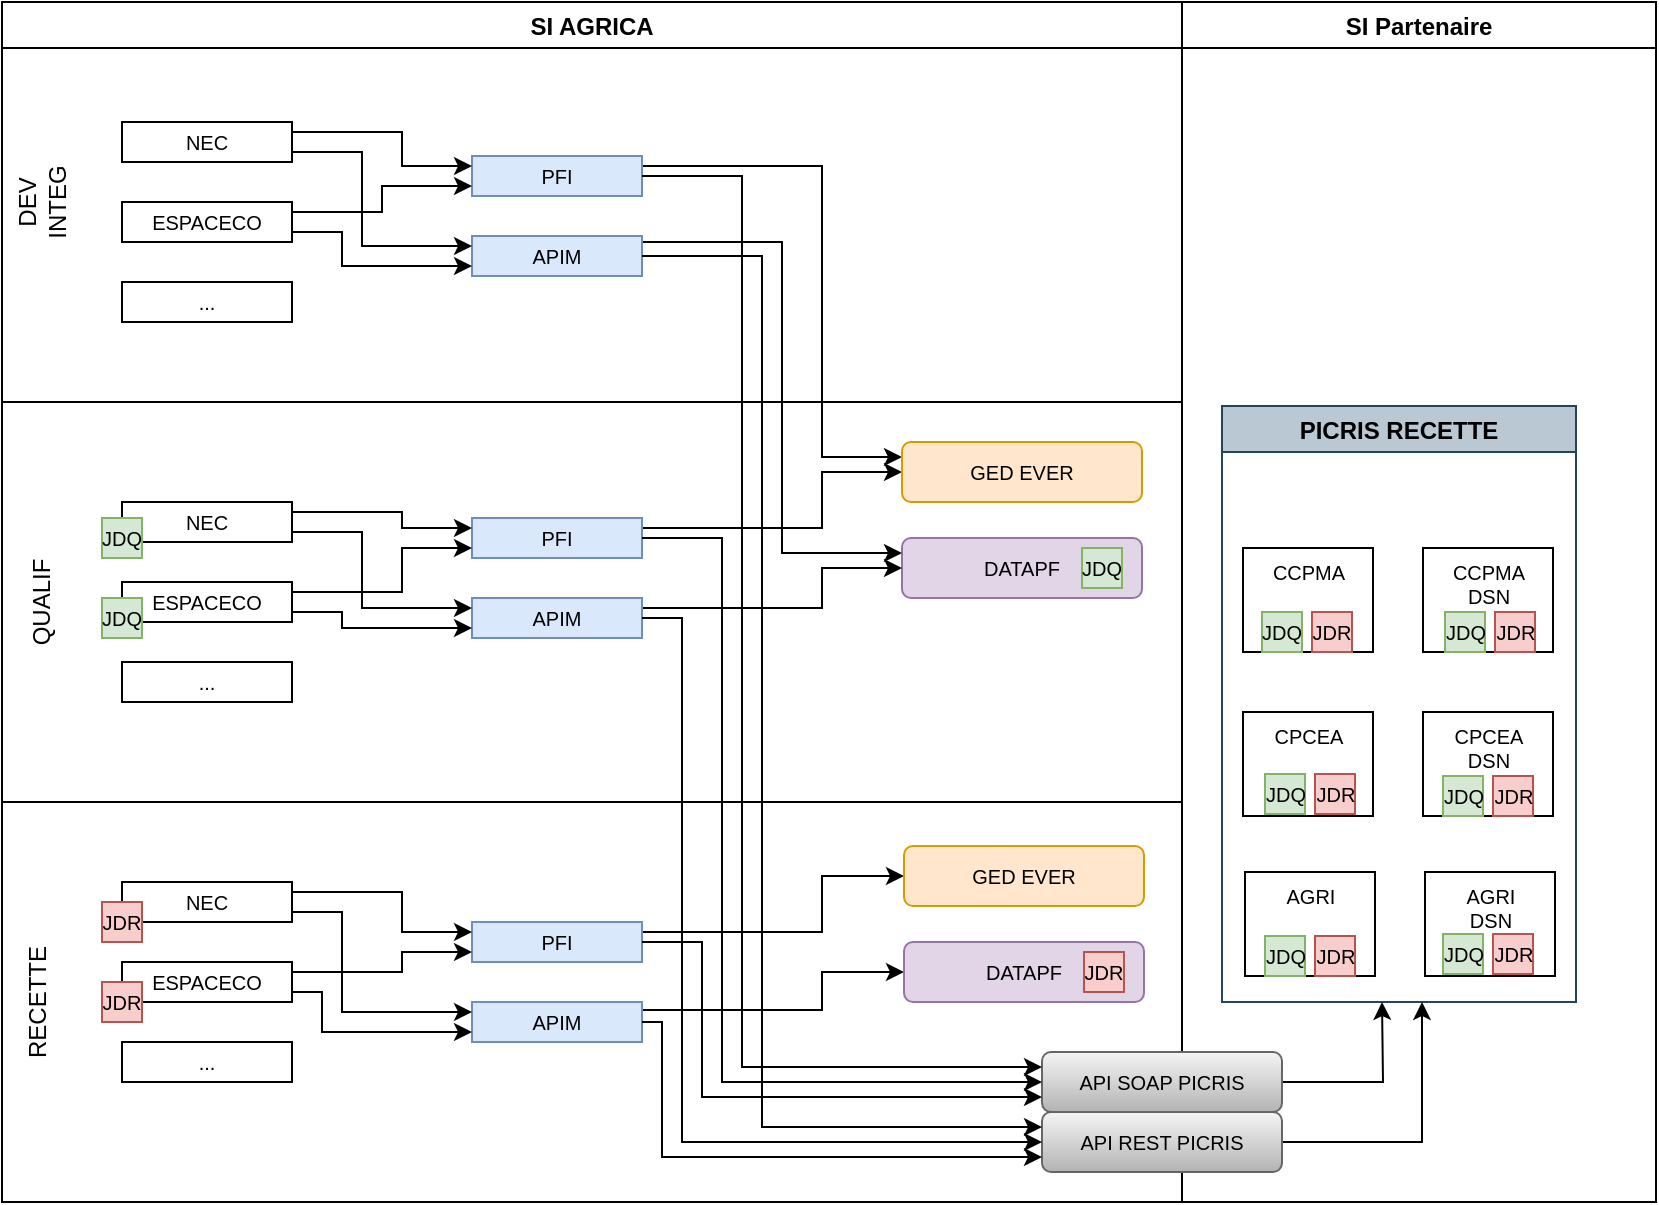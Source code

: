<mxfile version="14.2.5" type="github"><diagram id="UtawWkkkuRNCDnRygqRu" name="Page-1"><mxGraphModel dx="1278" dy="1036" grid="1" gridSize="10" guides="1" tooltips="1" connect="1" arrows="1" fold="1" page="1" pageScale="1" pageWidth="827" pageHeight="1169" math="0" shadow="0"><root><mxCell id="0"/><mxCell id="1" parent="0"/><mxCell id="fi5G1cxpYTyHCKTgN4Be-5" value="SI AGRICA" style="swimlane;" parent="1" vertex="1"><mxGeometry width="590" height="600" as="geometry"/></mxCell><mxCell id="fi5G1cxpYTyHCKTgN4Be-16" value="RECETTE" style="text;html=1;strokeColor=none;fillColor=none;align=center;verticalAlign=middle;whiteSpace=wrap;rounded=0;rotation=-90;" parent="fi5G1cxpYTyHCKTgN4Be-5" vertex="1"><mxGeometry x="-2" y="490" width="40" height="20" as="geometry"/></mxCell><mxCell id="fi5G1cxpYTyHCKTgN4Be-17" value="QUALIF" style="text;html=1;strokeColor=none;fillColor=none;align=center;verticalAlign=middle;whiteSpace=wrap;rounded=0;rotation=-90;" parent="fi5G1cxpYTyHCKTgN4Be-5" vertex="1"><mxGeometry y="290" width="40" height="20" as="geometry"/></mxCell><mxCell id="fi5G1cxpYTyHCKTgN4Be-38" value="DEV INTEG" style="text;html=1;strokeColor=none;fillColor=none;align=center;verticalAlign=middle;whiteSpace=wrap;rounded=0;rotation=-90;" parent="fi5G1cxpYTyHCKTgN4Be-5" vertex="1"><mxGeometry y="90" width="40" height="20" as="geometry"/></mxCell><mxCell id="fi5G1cxpYTyHCKTgN4Be-39" value="DATAPF" style="rounded=1;whiteSpace=wrap;html=1;fontSize=10;fillColor=#e1d5e7;strokeColor=#9673a6;" parent="fi5G1cxpYTyHCKTgN4Be-5" vertex="1"><mxGeometry x="450" y="268" width="120" height="30" as="geometry"/></mxCell><mxCell id="fi5G1cxpYTyHCKTgN4Be-114" style="edgeStyle=orthogonalEdgeStyle;rounded=0;orthogonalLoop=1;jettySize=auto;html=1;entryX=0;entryY=0.5;entryDx=0;entryDy=0;fontSize=10;exitX=1;exitY=0.25;exitDx=0;exitDy=0;" parent="fi5G1cxpYTyHCKTgN4Be-5" source="fi5G1cxpYTyHCKTgN4Be-41" target="fi5G1cxpYTyHCKTgN4Be-56" edge="1"><mxGeometry relative="1" as="geometry"><Array as="points"><mxPoint x="410" y="263"/><mxPoint x="410" y="235"/></Array></mxGeometry></mxCell><mxCell id="fi5G1cxpYTyHCKTgN4Be-41" value="PFI" style="rounded=0;whiteSpace=wrap;html=1;fontSize=10;fillColor=#dae8fc;strokeColor=#6c8ebf;" parent="fi5G1cxpYTyHCKTgN4Be-5" vertex="1"><mxGeometry x="235" y="258" width="85" height="20" as="geometry"/></mxCell><mxCell id="fi5G1cxpYTyHCKTgN4Be-115" style="edgeStyle=orthogonalEdgeStyle;rounded=0;orthogonalLoop=1;jettySize=auto;html=1;entryX=0;entryY=0.5;entryDx=0;entryDy=0;fontSize=10;exitX=1;exitY=0.25;exitDx=0;exitDy=0;" parent="fi5G1cxpYTyHCKTgN4Be-5" source="fi5G1cxpYTyHCKTgN4Be-42" target="fi5G1cxpYTyHCKTgN4Be-61" edge="1"><mxGeometry relative="1" as="geometry"><mxPoint x="320" y="460" as="sourcePoint"/><Array as="points"><mxPoint x="410" y="465"/><mxPoint x="410" y="437"/></Array></mxGeometry></mxCell><mxCell id="fi5G1cxpYTyHCKTgN4Be-42" value="PFI" style="rounded=0;whiteSpace=wrap;html=1;fontSize=10;fillColor=#dae8fc;strokeColor=#6c8ebf;" parent="fi5G1cxpYTyHCKTgN4Be-5" vertex="1"><mxGeometry x="235" y="460" width="85" height="20" as="geometry"/></mxCell><mxCell id="fi5G1cxpYTyHCKTgN4Be-80" style="edgeStyle=orthogonalEdgeStyle;rounded=0;orthogonalLoop=1;jettySize=auto;html=1;entryX=0;entryY=0.5;entryDx=0;entryDy=0;fontSize=10;exitX=1;exitY=0.25;exitDx=0;exitDy=0;" parent="fi5G1cxpYTyHCKTgN4Be-5" source="fi5G1cxpYTyHCKTgN4Be-43" target="fi5G1cxpYTyHCKTgN4Be-39" edge="1"><mxGeometry relative="1" as="geometry"><Array as="points"><mxPoint x="410" y="303"/><mxPoint x="410" y="283"/></Array></mxGeometry></mxCell><mxCell id="fi5G1cxpYTyHCKTgN4Be-43" value="APIM" style="rounded=0;whiteSpace=wrap;html=1;fontSize=10;fillColor=#dae8fc;strokeColor=#6c8ebf;" parent="fi5G1cxpYTyHCKTgN4Be-5" vertex="1"><mxGeometry x="235" y="298" width="85" height="20" as="geometry"/></mxCell><mxCell id="fi5G1cxpYTyHCKTgN4Be-81" style="edgeStyle=orthogonalEdgeStyle;rounded=0;orthogonalLoop=1;jettySize=auto;html=1;entryX=0;entryY=0.5;entryDx=0;entryDy=0;fontSize=10;exitX=1;exitY=0;exitDx=0;exitDy=0;exitPerimeter=0;" parent="fi5G1cxpYTyHCKTgN4Be-5" target="fi5G1cxpYTyHCKTgN4Be-60" edge="1"><mxGeometry relative="1" as="geometry"><mxPoint x="320" y="504" as="sourcePoint"/><mxPoint x="430" y="489" as="targetPoint"/><Array as="points"><mxPoint x="410" y="504"/><mxPoint x="410" y="485"/></Array></mxGeometry></mxCell><mxCell id="fi5G1cxpYTyHCKTgN4Be-44" value="APIM" style="rounded=0;whiteSpace=wrap;html=1;fontSize=10;fillColor=#dae8fc;strokeColor=#6c8ebf;" parent="fi5G1cxpYTyHCKTgN4Be-5" vertex="1"><mxGeometry x="235" y="500" width="85" height="20" as="geometry"/></mxCell><mxCell id="fi5G1cxpYTyHCKTgN4Be-116" style="edgeStyle=orthogonalEdgeStyle;rounded=0;orthogonalLoop=1;jettySize=auto;html=1;entryX=0;entryY=0.25;entryDx=0;entryDy=0;fontSize=10;exitX=1;exitY=0.25;exitDx=0;exitDy=0;" parent="fi5G1cxpYTyHCKTgN4Be-5" source="fi5G1cxpYTyHCKTgN4Be-45" target="fi5G1cxpYTyHCKTgN4Be-56" edge="1"><mxGeometry relative="1" as="geometry"><Array as="points"><mxPoint x="410" y="82"/><mxPoint x="410" y="228"/></Array></mxGeometry></mxCell><mxCell id="fi5G1cxpYTyHCKTgN4Be-45" value="PFI" style="rounded=0;whiteSpace=wrap;html=1;fontSize=10;fillColor=#dae8fc;strokeColor=#6c8ebf;" parent="fi5G1cxpYTyHCKTgN4Be-5" vertex="1"><mxGeometry x="235" y="77" width="85" height="20" as="geometry"/></mxCell><mxCell id="fi5G1cxpYTyHCKTgN4Be-118" style="edgeStyle=orthogonalEdgeStyle;rounded=0;orthogonalLoop=1;jettySize=auto;html=1;entryX=0;entryY=0.25;entryDx=0;entryDy=0;fontSize=10;" parent="fi5G1cxpYTyHCKTgN4Be-5" target="fi5G1cxpYTyHCKTgN4Be-39" edge="1"><mxGeometry relative="1" as="geometry"><mxPoint x="320" y="120" as="sourcePoint"/><Array as="points"><mxPoint x="390" y="120"/><mxPoint x="390" y="276"/></Array></mxGeometry></mxCell><mxCell id="fi5G1cxpYTyHCKTgN4Be-46" value="APIM" style="rounded=0;whiteSpace=wrap;html=1;fontSize=10;fillColor=#dae8fc;strokeColor=#6c8ebf;" parent="fi5G1cxpYTyHCKTgN4Be-5" vertex="1"><mxGeometry x="235" y="117" width="85" height="20" as="geometry"/></mxCell><mxCell id="fi5G1cxpYTyHCKTgN4Be-101" style="edgeStyle=orthogonalEdgeStyle;rounded=0;orthogonalLoop=1;jettySize=auto;html=1;entryX=0;entryY=0.25;entryDx=0;entryDy=0;fontSize=10;exitX=1;exitY=0.25;exitDx=0;exitDy=0;" parent="fi5G1cxpYTyHCKTgN4Be-5" source="fi5G1cxpYTyHCKTgN4Be-47" target="fi5G1cxpYTyHCKTgN4Be-45" edge="1"><mxGeometry relative="1" as="geometry"><Array as="points"><mxPoint x="200" y="65"/><mxPoint x="200" y="82"/></Array></mxGeometry></mxCell><mxCell id="fi5G1cxpYTyHCKTgN4Be-105" style="edgeStyle=orthogonalEdgeStyle;rounded=0;orthogonalLoop=1;jettySize=auto;html=1;entryX=0;entryY=0.25;entryDx=0;entryDy=0;fontSize=10;exitX=1;exitY=0.75;exitDx=0;exitDy=0;" parent="fi5G1cxpYTyHCKTgN4Be-5" source="fi5G1cxpYTyHCKTgN4Be-47" target="fi5G1cxpYTyHCKTgN4Be-46" edge="1"><mxGeometry relative="1" as="geometry"><Array as="points"><mxPoint x="180" y="75"/><mxPoint x="180" y="122"/></Array></mxGeometry></mxCell><mxCell id="fi5G1cxpYTyHCKTgN4Be-47" value="NEC" style="rounded=0;whiteSpace=wrap;html=1;fontSize=10;" parent="fi5G1cxpYTyHCKTgN4Be-5" vertex="1"><mxGeometry x="60" y="60" width="85" height="20" as="geometry"/></mxCell><mxCell id="fi5G1cxpYTyHCKTgN4Be-102" style="edgeStyle=orthogonalEdgeStyle;rounded=0;orthogonalLoop=1;jettySize=auto;html=1;entryX=0;entryY=0.75;entryDx=0;entryDy=0;fontSize=10;exitX=1;exitY=0.25;exitDx=0;exitDy=0;" parent="fi5G1cxpYTyHCKTgN4Be-5" source="fi5G1cxpYTyHCKTgN4Be-48" target="fi5G1cxpYTyHCKTgN4Be-45" edge="1"><mxGeometry relative="1" as="geometry"/></mxCell><mxCell id="fi5G1cxpYTyHCKTgN4Be-103" style="edgeStyle=orthogonalEdgeStyle;rounded=0;orthogonalLoop=1;jettySize=auto;html=1;entryX=0;entryY=0.75;entryDx=0;entryDy=0;fontSize=10;exitX=1;exitY=0.75;exitDx=0;exitDy=0;" parent="fi5G1cxpYTyHCKTgN4Be-5" source="fi5G1cxpYTyHCKTgN4Be-48" target="fi5G1cxpYTyHCKTgN4Be-46" edge="1"><mxGeometry relative="1" as="geometry"><Array as="points"><mxPoint x="170" y="115"/><mxPoint x="170" y="132"/></Array></mxGeometry></mxCell><mxCell id="fi5G1cxpYTyHCKTgN4Be-48" value="ESPACECO" style="rounded=0;whiteSpace=wrap;html=1;fontSize=10;" parent="fi5G1cxpYTyHCKTgN4Be-5" vertex="1"><mxGeometry x="60" y="100" width="85" height="20" as="geometry"/></mxCell><mxCell id="fi5G1cxpYTyHCKTgN4Be-49" value="..." style="rounded=0;whiteSpace=wrap;html=1;fontSize=10;" parent="fi5G1cxpYTyHCKTgN4Be-5" vertex="1"><mxGeometry x="60" y="140" width="85" height="20" as="geometry"/></mxCell><mxCell id="fi5G1cxpYTyHCKTgN4Be-106" style="edgeStyle=orthogonalEdgeStyle;rounded=0;orthogonalLoop=1;jettySize=auto;html=1;entryX=0;entryY=0.25;entryDx=0;entryDy=0;fontSize=10;exitX=1;exitY=0.25;exitDx=0;exitDy=0;" parent="fi5G1cxpYTyHCKTgN4Be-5" source="fi5G1cxpYTyHCKTgN4Be-50" target="fi5G1cxpYTyHCKTgN4Be-41" edge="1"><mxGeometry relative="1" as="geometry"><Array as="points"><mxPoint x="200" y="255"/><mxPoint x="200" y="263"/></Array></mxGeometry></mxCell><mxCell id="fi5G1cxpYTyHCKTgN4Be-50" value="NEC" style="rounded=0;whiteSpace=wrap;html=1;fontSize=10;" parent="fi5G1cxpYTyHCKTgN4Be-5" vertex="1"><mxGeometry x="60" y="250" width="85" height="20" as="geometry"/></mxCell><mxCell id="fi5G1cxpYTyHCKTgN4Be-108" style="edgeStyle=orthogonalEdgeStyle;rounded=0;orthogonalLoop=1;jettySize=auto;html=1;entryX=0;entryY=0.75;entryDx=0;entryDy=0;fontSize=10;exitX=1;exitY=0.25;exitDx=0;exitDy=0;" parent="fi5G1cxpYTyHCKTgN4Be-5" source="fi5G1cxpYTyHCKTgN4Be-51" target="fi5G1cxpYTyHCKTgN4Be-41" edge="1"><mxGeometry relative="1" as="geometry"><Array as="points"><mxPoint x="200" y="295"/><mxPoint x="200" y="273"/></Array></mxGeometry></mxCell><mxCell id="fi5G1cxpYTyHCKTgN4Be-109" style="edgeStyle=orthogonalEdgeStyle;rounded=0;orthogonalLoop=1;jettySize=auto;html=1;entryX=0;entryY=0.75;entryDx=0;entryDy=0;fontSize=10;exitX=1;exitY=0.75;exitDx=0;exitDy=0;" parent="fi5G1cxpYTyHCKTgN4Be-5" source="fi5G1cxpYTyHCKTgN4Be-51" target="fi5G1cxpYTyHCKTgN4Be-43" edge="1"><mxGeometry relative="1" as="geometry"><Array as="points"><mxPoint x="170" y="305"/><mxPoint x="170" y="313"/></Array></mxGeometry></mxCell><mxCell id="fi5G1cxpYTyHCKTgN4Be-51" value="ESPACECO" style="rounded=0;whiteSpace=wrap;html=1;fontSize=10;" parent="fi5G1cxpYTyHCKTgN4Be-5" vertex="1"><mxGeometry x="60" y="290" width="85" height="20" as="geometry"/></mxCell><mxCell id="fi5G1cxpYTyHCKTgN4Be-52" value="..." style="rounded=0;whiteSpace=wrap;html=1;fontSize=10;" parent="fi5G1cxpYTyHCKTgN4Be-5" vertex="1"><mxGeometry x="60" y="330" width="85" height="20" as="geometry"/></mxCell><mxCell id="fi5G1cxpYTyHCKTgN4Be-110" style="edgeStyle=orthogonalEdgeStyle;rounded=0;orthogonalLoop=1;jettySize=auto;html=1;entryX=0;entryY=0.25;entryDx=0;entryDy=0;fontSize=10;exitX=1;exitY=0.25;exitDx=0;exitDy=0;" parent="fi5G1cxpYTyHCKTgN4Be-5" source="fi5G1cxpYTyHCKTgN4Be-53" target="fi5G1cxpYTyHCKTgN4Be-42" edge="1"><mxGeometry relative="1" as="geometry"><Array as="points"><mxPoint x="200" y="445"/><mxPoint x="200" y="465"/></Array></mxGeometry></mxCell><mxCell id="fi5G1cxpYTyHCKTgN4Be-112" style="edgeStyle=orthogonalEdgeStyle;rounded=0;orthogonalLoop=1;jettySize=auto;html=1;entryX=0;entryY=0.25;entryDx=0;entryDy=0;fontSize=10;exitX=1;exitY=0.75;exitDx=0;exitDy=0;" parent="fi5G1cxpYTyHCKTgN4Be-5" source="fi5G1cxpYTyHCKTgN4Be-53" target="fi5G1cxpYTyHCKTgN4Be-44" edge="1"><mxGeometry relative="1" as="geometry"><mxPoint x="150" y="450" as="sourcePoint"/><Array as="points"><mxPoint x="170" y="455"/><mxPoint x="170" y="505"/></Array></mxGeometry></mxCell><mxCell id="fi5G1cxpYTyHCKTgN4Be-53" value="NEC" style="rounded=0;whiteSpace=wrap;html=1;fontSize=10;" parent="fi5G1cxpYTyHCKTgN4Be-5" vertex="1"><mxGeometry x="60" y="440" width="85" height="20" as="geometry"/></mxCell><mxCell id="fi5G1cxpYTyHCKTgN4Be-111" style="edgeStyle=orthogonalEdgeStyle;rounded=0;orthogonalLoop=1;jettySize=auto;html=1;entryX=0;entryY=0.75;entryDx=0;entryDy=0;fontSize=10;exitX=1;exitY=0.25;exitDx=0;exitDy=0;" parent="fi5G1cxpYTyHCKTgN4Be-5" source="fi5G1cxpYTyHCKTgN4Be-54" target="fi5G1cxpYTyHCKTgN4Be-42" edge="1"><mxGeometry relative="1" as="geometry"><Array as="points"><mxPoint x="200" y="485"/><mxPoint x="200" y="475"/></Array></mxGeometry></mxCell><mxCell id="fi5G1cxpYTyHCKTgN4Be-113" style="edgeStyle=orthogonalEdgeStyle;rounded=0;orthogonalLoop=1;jettySize=auto;html=1;entryX=0;entryY=0.75;entryDx=0;entryDy=0;fontSize=10;exitX=1;exitY=0.75;exitDx=0;exitDy=0;" parent="fi5G1cxpYTyHCKTgN4Be-5" source="fi5G1cxpYTyHCKTgN4Be-54" target="fi5G1cxpYTyHCKTgN4Be-44" edge="1"><mxGeometry relative="1" as="geometry"><Array as="points"><mxPoint x="160" y="495"/><mxPoint x="160" y="515"/></Array></mxGeometry></mxCell><mxCell id="fi5G1cxpYTyHCKTgN4Be-54" value="ESPACECO" style="rounded=0;whiteSpace=wrap;html=1;fontSize=10;" parent="fi5G1cxpYTyHCKTgN4Be-5" vertex="1"><mxGeometry x="60" y="480" width="85" height="20" as="geometry"/></mxCell><mxCell id="fi5G1cxpYTyHCKTgN4Be-55" value="..." style="rounded=0;whiteSpace=wrap;html=1;fontSize=10;" parent="fi5G1cxpYTyHCKTgN4Be-5" vertex="1"><mxGeometry x="60" y="520" width="85" height="20" as="geometry"/></mxCell><mxCell id="fi5G1cxpYTyHCKTgN4Be-56" value="GED EVER" style="rounded=1;whiteSpace=wrap;html=1;fontSize=10;fillColor=#ffe6cc;strokeColor=#d79b00;" parent="fi5G1cxpYTyHCKTgN4Be-5" vertex="1"><mxGeometry x="450" y="220" width="120" height="30" as="geometry"/></mxCell><mxCell id="fi5G1cxpYTyHCKTgN4Be-60" value="DATAPF" style="rounded=1;whiteSpace=wrap;html=1;fontSize=10;fillColor=#e1d5e7;strokeColor=#9673a6;" parent="fi5G1cxpYTyHCKTgN4Be-5" vertex="1"><mxGeometry x="451" y="470" width="120" height="30" as="geometry"/></mxCell><mxCell id="fi5G1cxpYTyHCKTgN4Be-61" value="GED EVER" style="rounded=1;whiteSpace=wrap;html=1;fontSize=10;fillColor=#ffe6cc;strokeColor=#d79b00;" parent="fi5G1cxpYTyHCKTgN4Be-5" vertex="1"><mxGeometry x="451" y="422" width="120" height="30" as="geometry"/></mxCell><mxCell id="fi5G1cxpYTyHCKTgN4Be-95" value="JDQ" style="rounded=0;whiteSpace=wrap;html=1;fontSize=10;fillColor=#d5e8d4;strokeColor=#82b366;" parent="fi5G1cxpYTyHCKTgN4Be-5" vertex="1"><mxGeometry x="540" y="273" width="20" height="20" as="geometry"/></mxCell><mxCell id="fi5G1cxpYTyHCKTgN4Be-96" value="JDR" style="rounded=0;whiteSpace=wrap;html=1;fontSize=10;fillColor=#f8cecc;strokeColor=#b85450;" parent="fi5G1cxpYTyHCKTgN4Be-5" vertex="1"><mxGeometry x="541" y="475" width="20" height="20" as="geometry"/></mxCell><mxCell id="fi5G1cxpYTyHCKTgN4Be-97" value="JDQ" style="rounded=0;whiteSpace=wrap;html=1;fontSize=10;fillColor=#d5e8d4;strokeColor=#82b366;" parent="fi5G1cxpYTyHCKTgN4Be-5" vertex="1"><mxGeometry x="50" y="258" width="20" height="20" as="geometry"/></mxCell><mxCell id="fi5G1cxpYTyHCKTgN4Be-98" value="JDQ" style="rounded=0;whiteSpace=wrap;html=1;fontSize=10;fillColor=#d5e8d4;strokeColor=#82b366;" parent="fi5G1cxpYTyHCKTgN4Be-5" vertex="1"><mxGeometry x="50" y="298" width="20" height="20" as="geometry"/></mxCell><mxCell id="fi5G1cxpYTyHCKTgN4Be-99" value="JDR" style="rounded=0;whiteSpace=wrap;html=1;fontSize=10;fillColor=#f8cecc;strokeColor=#b85450;" parent="fi5G1cxpYTyHCKTgN4Be-5" vertex="1"><mxGeometry x="50" y="450" width="20" height="20" as="geometry"/></mxCell><mxCell id="fi5G1cxpYTyHCKTgN4Be-100" value="JDR" style="rounded=0;whiteSpace=wrap;html=1;fontSize=10;fillColor=#f8cecc;strokeColor=#b85450;" parent="fi5G1cxpYTyHCKTgN4Be-5" vertex="1"><mxGeometry x="50" y="490" width="20" height="20" as="geometry"/></mxCell><mxCell id="fi5G1cxpYTyHCKTgN4Be-107" style="edgeStyle=orthogonalEdgeStyle;rounded=0;orthogonalLoop=1;jettySize=auto;html=1;fontSize=10;entryX=0;entryY=0.25;entryDx=0;entryDy=0;exitX=1;exitY=0.75;exitDx=0;exitDy=0;" parent="fi5G1cxpYTyHCKTgN4Be-5" source="fi5G1cxpYTyHCKTgN4Be-50" target="fi5G1cxpYTyHCKTgN4Be-43" edge="1"><mxGeometry relative="1" as="geometry"><mxPoint x="230" y="300" as="targetPoint"/><Array as="points"><mxPoint x="180" y="265"/><mxPoint x="180" y="303"/></Array></mxGeometry></mxCell><mxCell id="fi5G1cxpYTyHCKTgN4Be-6" value="SI Partenaire" style="swimlane;" parent="1" vertex="1"><mxGeometry x="590" width="237" height="600" as="geometry"/></mxCell><mxCell id="fi5G1cxpYTyHCKTgN4Be-8" value="PICRIS RECETTE" style="swimlane;fillColor=#bac8d3;strokeColor=#23445d;" parent="fi5G1cxpYTyHCKTgN4Be-6" vertex="1"><mxGeometry x="20" y="202" width="177" height="298" as="geometry"><mxRectangle x="42" y="80" width="120" height="23" as="alternateBounds"/></mxGeometry></mxCell><mxCell id="fi5G1cxpYTyHCKTgN4Be-63" value="CCPMA" style="rounded=0;whiteSpace=wrap;html=1;fontSize=10;verticalAlign=top;" parent="fi5G1cxpYTyHCKTgN4Be-8" vertex="1"><mxGeometry x="10.5" y="71" width="65" height="52" as="geometry"/></mxCell><mxCell id="fi5G1cxpYTyHCKTgN4Be-65" value="&lt;div&gt;CCPMA&lt;/div&gt;&lt;div&gt;DSN&lt;/div&gt;" style="rounded=0;whiteSpace=wrap;html=1;fontSize=10;verticalAlign=top;" parent="fi5G1cxpYTyHCKTgN4Be-8" vertex="1"><mxGeometry x="100.5" y="71" width="65" height="52" as="geometry"/></mxCell><mxCell id="fi5G1cxpYTyHCKTgN4Be-66" value="CPCEA" style="rounded=0;whiteSpace=wrap;html=1;fontSize=10;verticalAlign=top;" parent="fi5G1cxpYTyHCKTgN4Be-8" vertex="1"><mxGeometry x="10.5" y="153" width="65" height="52" as="geometry"/></mxCell><mxCell id="fi5G1cxpYTyHCKTgN4Be-67" value="&lt;div&gt;CPCEA&lt;/div&gt;&lt;div&gt;DSN&lt;/div&gt;" style="rounded=0;whiteSpace=wrap;html=1;fontSize=10;verticalAlign=top;" parent="fi5G1cxpYTyHCKTgN4Be-8" vertex="1"><mxGeometry x="100.5" y="153" width="65" height="52" as="geometry"/></mxCell><mxCell id="fi5G1cxpYTyHCKTgN4Be-68" value="AGRI" style="rounded=0;whiteSpace=wrap;html=1;fontSize=10;verticalAlign=top;" parent="fi5G1cxpYTyHCKTgN4Be-8" vertex="1"><mxGeometry x="11.5" y="233" width="65" height="52" as="geometry"/></mxCell><mxCell id="fi5G1cxpYTyHCKTgN4Be-69" value="&lt;div&gt;AGRI&lt;/div&gt;&lt;div&gt;DSN&lt;/div&gt;" style="rounded=0;whiteSpace=wrap;html=1;fontSize=10;verticalAlign=top;" parent="fi5G1cxpYTyHCKTgN4Be-8" vertex="1"><mxGeometry x="101.5" y="233" width="65" height="52" as="geometry"/></mxCell><mxCell id="fi5G1cxpYTyHCKTgN4Be-82" value="JDQ" style="rounded=0;whiteSpace=wrap;html=1;fontSize=10;fillColor=#d5e8d4;strokeColor=#82b366;" parent="fi5G1cxpYTyHCKTgN4Be-8" vertex="1"><mxGeometry x="20" y="103" width="20" height="20" as="geometry"/></mxCell><mxCell id="fi5G1cxpYTyHCKTgN4Be-83" value="JDR" style="rounded=0;whiteSpace=wrap;html=1;fontSize=10;fillColor=#f8cecc;strokeColor=#b85450;" parent="fi5G1cxpYTyHCKTgN4Be-8" vertex="1"><mxGeometry x="45" y="103" width="20" height="20" as="geometry"/></mxCell><mxCell id="fi5G1cxpYTyHCKTgN4Be-85" value="JDQ" style="rounded=0;whiteSpace=wrap;html=1;fontSize=10;fillColor=#d5e8d4;strokeColor=#82b366;" parent="fi5G1cxpYTyHCKTgN4Be-8" vertex="1"><mxGeometry x="111.5" y="103" width="20" height="20" as="geometry"/></mxCell><mxCell id="fi5G1cxpYTyHCKTgN4Be-86" value="JDR" style="rounded=0;whiteSpace=wrap;html=1;fontSize=10;fillColor=#f8cecc;strokeColor=#b85450;" parent="fi5G1cxpYTyHCKTgN4Be-8" vertex="1"><mxGeometry x="136.5" y="103" width="20" height="20" as="geometry"/></mxCell><mxCell id="fi5G1cxpYTyHCKTgN4Be-87" value="JDQ" style="rounded=0;whiteSpace=wrap;html=1;fontSize=10;fillColor=#d5e8d4;strokeColor=#82b366;" parent="fi5G1cxpYTyHCKTgN4Be-8" vertex="1"><mxGeometry x="21.5" y="184" width="20" height="20" as="geometry"/></mxCell><mxCell id="fi5G1cxpYTyHCKTgN4Be-88" value="JDR" style="rounded=0;whiteSpace=wrap;html=1;fontSize=10;fillColor=#f8cecc;strokeColor=#b85450;" parent="fi5G1cxpYTyHCKTgN4Be-8" vertex="1"><mxGeometry x="46.5" y="184" width="20" height="20" as="geometry"/></mxCell><mxCell id="fi5G1cxpYTyHCKTgN4Be-89" value="JDQ" style="rounded=0;whiteSpace=wrap;html=1;fontSize=10;fillColor=#d5e8d4;strokeColor=#82b366;" parent="fi5G1cxpYTyHCKTgN4Be-8" vertex="1"><mxGeometry x="110.5" y="185" width="20" height="20" as="geometry"/></mxCell><mxCell id="fi5G1cxpYTyHCKTgN4Be-90" value="JDR" style="rounded=0;whiteSpace=wrap;html=1;fontSize=10;fillColor=#f8cecc;strokeColor=#b85450;" parent="fi5G1cxpYTyHCKTgN4Be-8" vertex="1"><mxGeometry x="135.5" y="185" width="20" height="20" as="geometry"/></mxCell><mxCell id="fi5G1cxpYTyHCKTgN4Be-91" value="JDQ" style="rounded=0;whiteSpace=wrap;html=1;fontSize=10;fillColor=#d5e8d4;strokeColor=#82b366;" parent="fi5G1cxpYTyHCKTgN4Be-8" vertex="1"><mxGeometry x="21.5" y="265" width="20" height="20" as="geometry"/></mxCell><mxCell id="fi5G1cxpYTyHCKTgN4Be-92" value="JDR" style="rounded=0;whiteSpace=wrap;html=1;fontSize=10;fillColor=#f8cecc;strokeColor=#b85450;" parent="fi5G1cxpYTyHCKTgN4Be-8" vertex="1"><mxGeometry x="46.5" y="265" width="20" height="20" as="geometry"/></mxCell><mxCell id="fi5G1cxpYTyHCKTgN4Be-93" value="JDQ" style="rounded=0;whiteSpace=wrap;html=1;fontSize=10;fillColor=#d5e8d4;strokeColor=#82b366;" parent="fi5G1cxpYTyHCKTgN4Be-8" vertex="1"><mxGeometry x="110.5" y="264" width="20" height="20" as="geometry"/></mxCell><mxCell id="fi5G1cxpYTyHCKTgN4Be-94" value="JDR" style="rounded=0;whiteSpace=wrap;html=1;fontSize=10;fillColor=#f8cecc;strokeColor=#b85450;" parent="fi5G1cxpYTyHCKTgN4Be-8" vertex="1"><mxGeometry x="135.5" y="264" width="20" height="20" as="geometry"/></mxCell><mxCell id="fi5G1cxpYTyHCKTgN4Be-15" value="" style="endArrow=none;html=1;" parent="1" edge="1"><mxGeometry width="50" height="50" relative="1" as="geometry"><mxPoint y="400" as="sourcePoint"/><mxPoint x="590" y="400" as="targetPoint"/><Array as="points"/></mxGeometry></mxCell><mxCell id="fi5G1cxpYTyHCKTgN4Be-37" value="" style="endArrow=none;html=1;fontSize=10;" parent="1" edge="1"><mxGeometry width="50" height="50" relative="1" as="geometry"><mxPoint y="200" as="sourcePoint"/><mxPoint x="590" y="200" as="targetPoint"/></mxGeometry></mxCell><mxCell id="fi5G1cxpYTyHCKTgN4Be-75" style="edgeStyle=orthogonalEdgeStyle;rounded=0;orthogonalLoop=1;jettySize=auto;html=1;fontSize=10;exitX=1;exitY=0.5;exitDx=0;exitDy=0;" parent="1" source="fi5G1cxpYTyHCKTgN4Be-70" edge="1"><mxGeometry relative="1" as="geometry"><mxPoint x="710" y="500" as="targetPoint"/><Array as="points"><mxPoint x="710" y="570"/></Array></mxGeometry></mxCell><mxCell id="fi5G1cxpYTyHCKTgN4Be-70" value="API REST PICRIS" style="rounded=1;whiteSpace=wrap;html=1;fontSize=10;gradientColor=#b3b3b3;fillColor=#f5f5f5;strokeColor=#666666;" parent="1" vertex="1"><mxGeometry x="520" y="555" width="120" height="30" as="geometry"/></mxCell><mxCell id="fi5G1cxpYTyHCKTgN4Be-74" style="edgeStyle=orthogonalEdgeStyle;rounded=0;orthogonalLoop=1;jettySize=auto;html=1;fontSize=10;exitX=1;exitY=0.5;exitDx=0;exitDy=0;" parent="1" source="fi5G1cxpYTyHCKTgN4Be-62" edge="1"><mxGeometry relative="1" as="geometry"><mxPoint x="690" y="500" as="targetPoint"/></mxGeometry></mxCell><mxCell id="fi5G1cxpYTyHCKTgN4Be-62" value="API SOAP PICRIS" style="rounded=1;whiteSpace=wrap;html=1;fontSize=10;gradientColor=#b3b3b3;fillColor=#f5f5f5;strokeColor=#666666;" parent="1" vertex="1"><mxGeometry x="520" y="525" width="120" height="30" as="geometry"/></mxCell><mxCell id="fi5G1cxpYTyHCKTgN4Be-76" style="edgeStyle=orthogonalEdgeStyle;rounded=0;orthogonalLoop=1;jettySize=auto;html=1;entryX=0;entryY=0.5;entryDx=0;entryDy=0;fontSize=10;" parent="1" target="fi5G1cxpYTyHCKTgN4Be-62" edge="1"><mxGeometry relative="1" as="geometry"><mxPoint x="320" y="268" as="sourcePoint"/><Array as="points"><mxPoint x="360" y="268"/><mxPoint x="360" y="540"/></Array></mxGeometry></mxCell><mxCell id="fi5G1cxpYTyHCKTgN4Be-77" style="edgeStyle=orthogonalEdgeStyle;rounded=0;orthogonalLoop=1;jettySize=auto;html=1;entryX=0;entryY=0.75;entryDx=0;entryDy=0;fontSize=10;" parent="1" source="fi5G1cxpYTyHCKTgN4Be-42" target="fi5G1cxpYTyHCKTgN4Be-62" edge="1"><mxGeometry relative="1" as="geometry"><Array as="points"><mxPoint x="350" y="470"/><mxPoint x="350" y="548"/></Array></mxGeometry></mxCell><mxCell id="fi5G1cxpYTyHCKTgN4Be-78" style="edgeStyle=orthogonalEdgeStyle;rounded=0;orthogonalLoop=1;jettySize=auto;html=1;entryX=0;entryY=0.5;entryDx=0;entryDy=0;fontSize=10;" parent="1" target="fi5G1cxpYTyHCKTgN4Be-70" edge="1"><mxGeometry relative="1" as="geometry"><mxPoint x="320" y="308" as="sourcePoint"/><Array as="points"><mxPoint x="340" y="308"/><mxPoint x="340" y="570"/></Array></mxGeometry></mxCell><mxCell id="fi5G1cxpYTyHCKTgN4Be-79" style="edgeStyle=orthogonalEdgeStyle;rounded=0;orthogonalLoop=1;jettySize=auto;html=1;entryX=0;entryY=0.75;entryDx=0;entryDy=0;fontSize=10;" parent="1" source="fi5G1cxpYTyHCKTgN4Be-44" target="fi5G1cxpYTyHCKTgN4Be-70" edge="1"><mxGeometry relative="1" as="geometry"><Array as="points"><mxPoint x="330" y="510"/><mxPoint x="330" y="578"/></Array></mxGeometry></mxCell><mxCell id="fi5G1cxpYTyHCKTgN4Be-117" style="edgeStyle=orthogonalEdgeStyle;rounded=0;orthogonalLoop=1;jettySize=auto;html=1;entryX=0;entryY=0.25;entryDx=0;entryDy=0;fontSize=10;" parent="1" source="fi5G1cxpYTyHCKTgN4Be-45" target="fi5G1cxpYTyHCKTgN4Be-62" edge="1"><mxGeometry relative="1" as="geometry"><Array as="points"><mxPoint x="370" y="87"/><mxPoint x="370" y="532"/></Array></mxGeometry></mxCell><mxCell id="fi5G1cxpYTyHCKTgN4Be-119" style="edgeStyle=orthogonalEdgeStyle;rounded=0;orthogonalLoop=1;jettySize=auto;html=1;entryX=0;entryY=0.25;entryDx=0;entryDy=0;fontSize=10;" parent="1" source="fi5G1cxpYTyHCKTgN4Be-46" target="fi5G1cxpYTyHCKTgN4Be-70" edge="1"><mxGeometry relative="1" as="geometry"><Array as="points"><mxPoint x="380" y="127"/><mxPoint x="380" y="562"/></Array></mxGeometry></mxCell></root></mxGraphModel></diagram></mxfile>